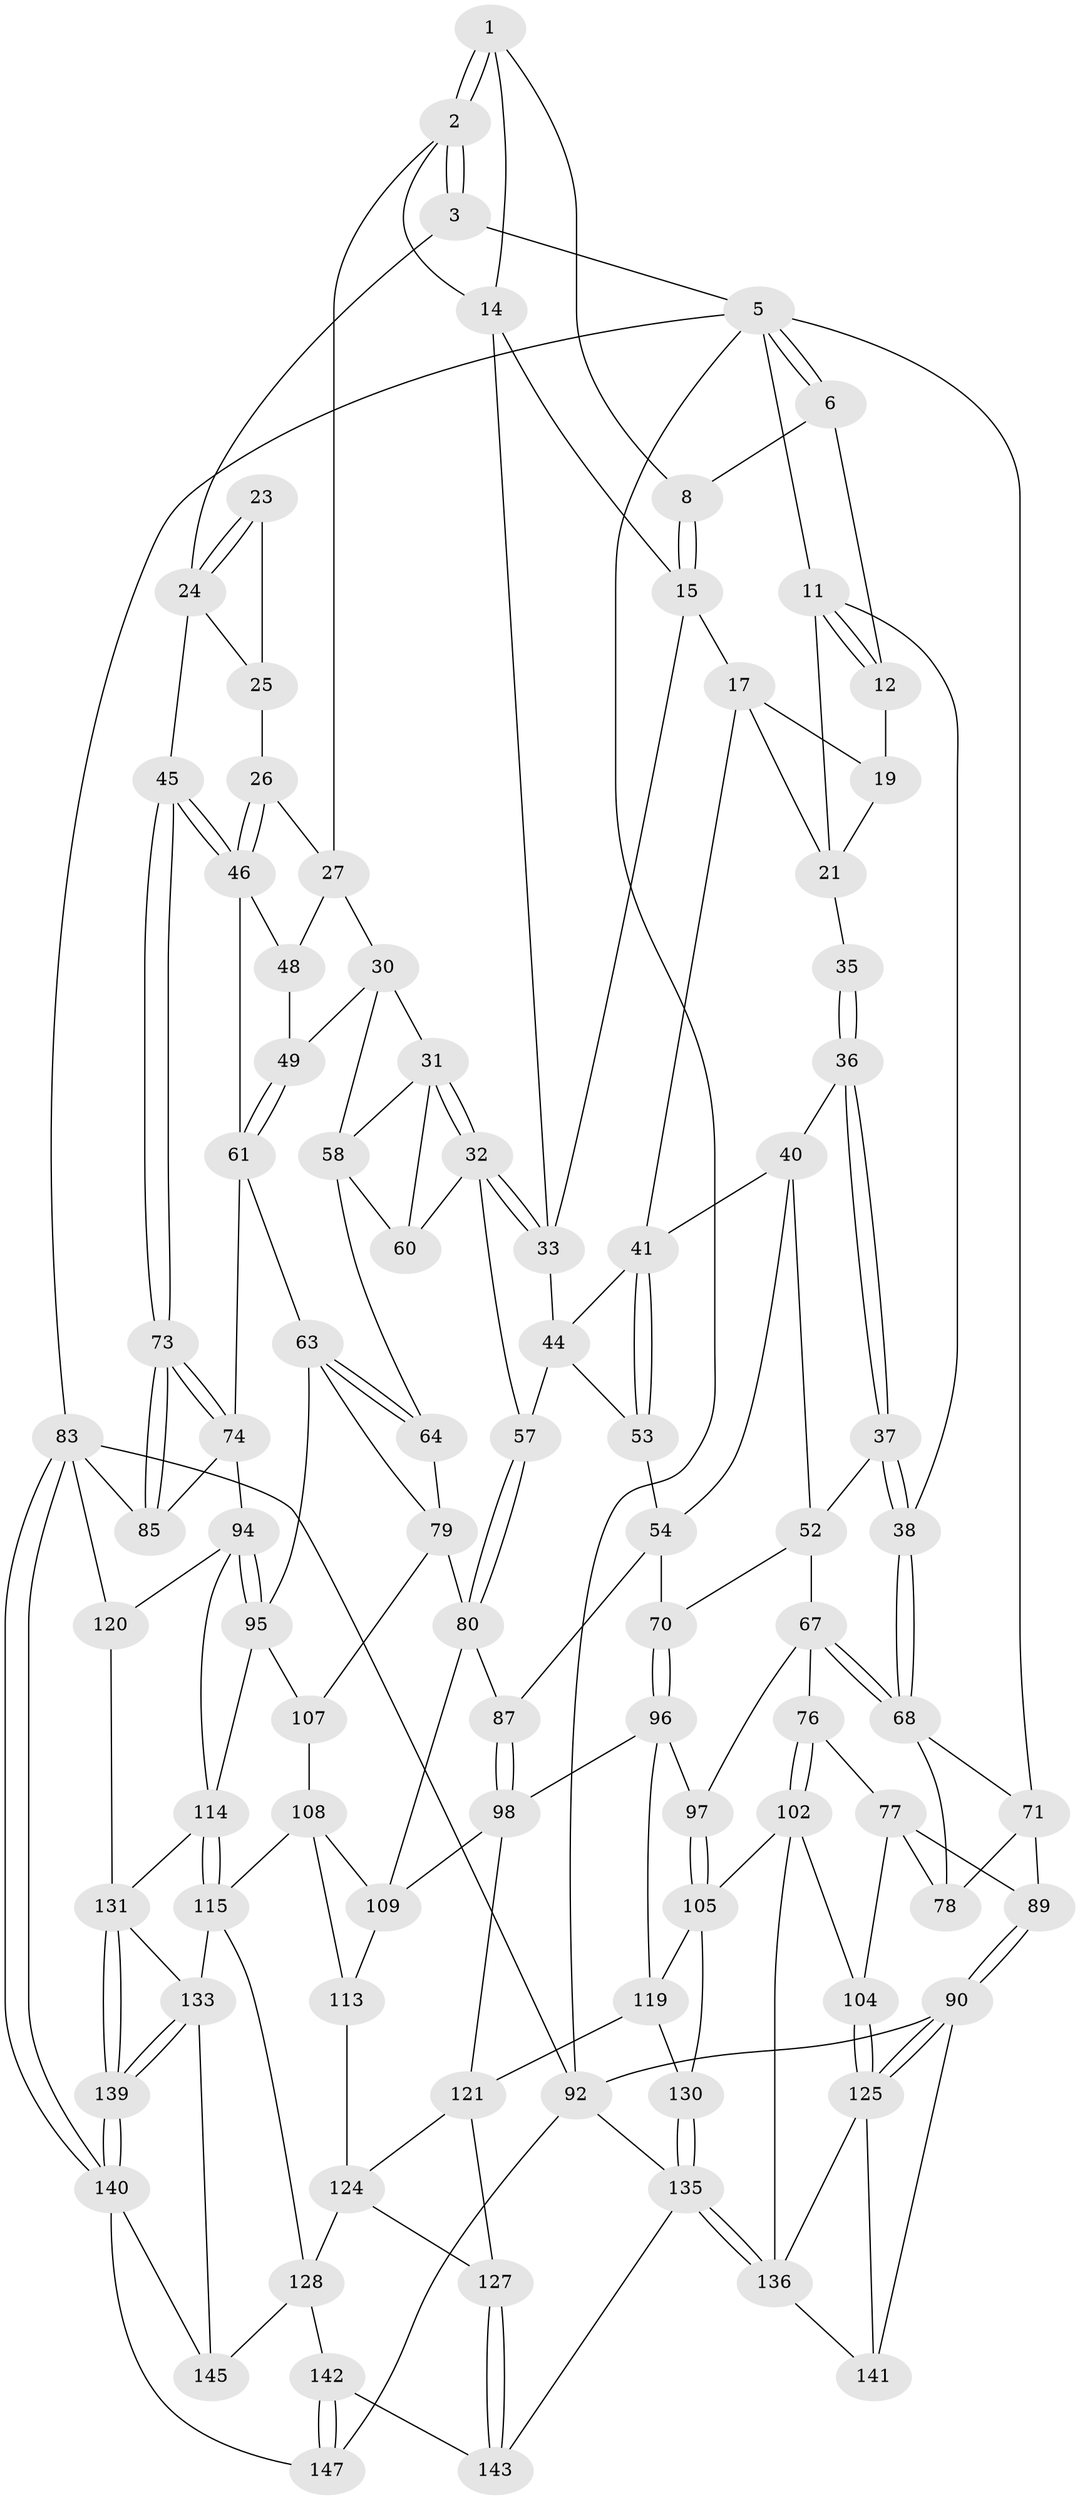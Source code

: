 // Generated by graph-tools (version 1.1) at 2025/52/02/27/25 19:52:37]
// undirected, 92 vertices, 204 edges
graph export_dot {
graph [start="1"]
  node [color=gray90,style=filled];
  1 [pos="+0.6894031327471792+0",super="+7"];
  2 [pos="+0.8042764081469417+0.10456202639954822",super="+13"];
  3 [pos="+0.8052735285088719+0.1047088309610418",super="+4"];
  5 [pos="+1+0",super="+10"];
  6 [pos="+0.6868548402578653+0",super="+9"];
  8 [pos="+0.5241165195597388+0.09452780739635702"];
  11 [pos="+0+0",super="+22"];
  12 [pos="+0.29254499865609795+0"];
  14 [pos="+0.6369510583302608+0.1513421161213655",super="+20"];
  15 [pos="+0.5303579387551477+0.1836362310004194",super="+16"];
  17 [pos="+0.49511351894950667+0.20600543210163022",super="+18"];
  19 [pos="+0.30619558495311866+0"];
  21 [pos="+0.2975975874614646+0.18488503680185772",super="+34"];
  23 [pos="+0.8482289938613333+0.14088761829665652"];
  24 [pos="+1+0",super="+29"];
  25 [pos="+0.8924152075702854+0.19848095350347264"];
  26 [pos="+0.8502388968139506+0.2551315210825388"];
  27 [pos="+0.8002776517067522+0.27510387879465736",super="+28"];
  30 [pos="+0.7187137440048146+0.31329927130897234",super="+50"];
  31 [pos="+0.6720031521302566+0.3435883136398099",super="+59"];
  32 [pos="+0.6719499918077175+0.3435997210564673",super="+56"];
  33 [pos="+0.6542524841508585+0.33401866470314084",super="+43"];
  35 [pos="+0.30911636842179085+0.20886602757600725"];
  36 [pos="+0.23327775192380187+0.3471578405659193",super="+39"];
  37 [pos="+0.20532475307574316+0.37007721304620345"];
  38 [pos="+0.15333935771736804+0.3546574076029312"];
  40 [pos="+0.3875384534223687+0.3081669569971494",super="+51"];
  41 [pos="+0.41010174704538055+0.3088627789974468",super="+42"];
  44 [pos="+0.5080050159401553+0.39807665546863386",super="+55"];
  45 [pos="+1+0.34691142688908844"];
  46 [pos="+1+0.36262978999660167",super="+47"];
  48 [pos="+0.8161965934112297+0.30178954285804876"];
  49 [pos="+0.8067734613265573+0.4075051236534063"];
  52 [pos="+0.21471599903346844+0.3771792944004188",super="+66"];
  53 [pos="+0.39785827066824514+0.4918369123503986"];
  54 [pos="+0.3849423646656503+0.49540687158281366",super="+69"];
  57 [pos="+0.5557423480730894+0.5181571889362125"];
  58 [pos="+0.7610864687580343+0.45814635742487314",super="+65"];
  60 [pos="+0.7061652571106329+0.47270605458179243"];
  61 [pos="+0.8956640369405882+0.41860603461860063",super="+62"];
  63 [pos="+0.8243137068223023+0.544912865160817",super="+81"];
  64 [pos="+0.7605650646724353+0.4834115976670944"];
  67 [pos="+0.15284116222722935+0.5627522844243731",super="+75"];
  68 [pos="+0.12225562915210168+0.3610481025324828",super="+72"];
  70 [pos="+0.332145044817522+0.5538879270035313"];
  71 [pos="+0+0.28421898097273474",super="+88"];
  73 [pos="+1+0.5570947967182023"];
  74 [pos="+1+0.5789633012984614",super="+93"];
  76 [pos="+0.13292408653842874+0.5861540249181496"];
  77 [pos="+0.11084131323549302+0.5868259484047477",super="+101"];
  78 [pos="+0.08497072362247254+0.5783930316960474"];
  79 [pos="+0.7142648259813086+0.5215408518143589",super="+82"];
  80 [pos="+0.5656768395083565+0.5477531528841025",super="+86"];
  83 [pos="+1+1",super="+84"];
  85 [pos="+1+0.8563014744558192"];
  87 [pos="+0.45249917182419463+0.6588177052475005"];
  89 [pos="+0+0.5777207858372766"];
  90 [pos="+0+0.8060377272147228",super="+91"];
  92 [pos="+0+1",super="+148"];
  94 [pos="+0.8602405060057303+0.6854958854872412",super="+117"];
  95 [pos="+0.8559487604587345+0.6822672109172551",super="+111"];
  96 [pos="+0.2952780800681056+0.6825162746304697",super="+100"];
  97 [pos="+0.2915987527767301+0.683870047264102"];
  98 [pos="+0.44994115556405456+0.6651640916329193",super="+99"];
  102 [pos="+0.1441310608902985+0.7823934784480177",super="+103"];
  104 [pos="+0.06818725911777891+0.7858039319492155"];
  105 [pos="+0.2829308505383245+0.6926666994229421",super="+106"];
  107 [pos="+0.6830350139653083+0.6598583485407093"];
  108 [pos="+0.6820387630745927+0.6599974502275644",super="+112"];
  109 [pos="+0.6209599077840705+0.626450143921688",super="+110"];
  113 [pos="+0.5227243261177708+0.7669430540530359"];
  114 [pos="+0.7697213646576111+0.8326576299535097",super="+118"];
  115 [pos="+0.699179491900043+0.8629811043308622",super="+116"];
  119 [pos="+0.30076095868457126+0.832633837734314",super="+123"];
  120 [pos="+0.9453162771296717+0.8376038759491993"];
  121 [pos="+0.3926872282653963+0.7602049807614897",super="+122"];
  124 [pos="+0.46888470965600804+0.8008571980993523",super="+126"];
  125 [pos="+0+0.8107066945524118",super="+138"];
  127 [pos="+0.3458440116754084+0.8897103679703019"];
  128 [pos="+0.6243919912412134+0.9589178551457109",super="+129"];
  130 [pos="+0.264257908093726+0.904920322650776"];
  131 [pos="+0.9099597092097488+0.8712804561709206",super="+132"];
  133 [pos="+0.8276353838333084+0.9370136103383987",super="+134"];
  135 [pos="+0.18979762700312475+1",super="+144"];
  136 [pos="+0.1281402697466988+1",super="+137"];
  139 [pos="+0.8738676177859195+0.944532117848497"];
  140 [pos="+1+1",super="+146"];
  141 [pos="+0.018481638852253682+0.9638516264467811"];
  142 [pos="+0.5838635507387617+1"];
  143 [pos="+0.3870988583097925+0.9583345651526878"];
  145 [pos="+0.8108411845590494+0.9493567228885651"];
  147 [pos="+0.592729669176554+1"];
  1 -- 2;
  1 -- 2;
  1 -- 8;
  1 -- 14;
  2 -- 3;
  2 -- 3;
  2 -- 27;
  2 -- 14;
  3 -- 24;
  3 -- 5;
  5 -- 6;
  5 -- 6;
  5 -- 83;
  5 -- 11;
  5 -- 92;
  5 -- 71;
  6 -- 8;
  6 -- 12;
  8 -- 15;
  8 -- 15;
  11 -- 12;
  11 -- 12;
  11 -- 21;
  11 -- 38;
  12 -- 19;
  14 -- 33;
  14 -- 15;
  15 -- 17;
  15 -- 33;
  17 -- 41;
  17 -- 19;
  17 -- 21;
  19 -- 21;
  21 -- 35;
  23 -- 24;
  23 -- 24;
  23 -- 25;
  24 -- 25;
  24 -- 45;
  25 -- 26;
  26 -- 27;
  26 -- 46;
  26 -- 46;
  27 -- 48;
  27 -- 30;
  30 -- 31;
  30 -- 49;
  30 -- 58;
  31 -- 32;
  31 -- 32;
  31 -- 58;
  31 -- 60;
  32 -- 33;
  32 -- 33;
  32 -- 57;
  32 -- 60;
  33 -- 44;
  35 -- 36 [weight=2];
  35 -- 36;
  36 -- 37;
  36 -- 37;
  36 -- 40;
  37 -- 38;
  37 -- 38;
  37 -- 52;
  38 -- 68;
  38 -- 68;
  40 -- 41;
  40 -- 52;
  40 -- 54;
  41 -- 53;
  41 -- 53;
  41 -- 44;
  44 -- 57;
  44 -- 53;
  45 -- 46;
  45 -- 46;
  45 -- 73;
  45 -- 73;
  46 -- 48;
  46 -- 61;
  48 -- 49;
  49 -- 61;
  49 -- 61;
  52 -- 67;
  52 -- 70;
  53 -- 54;
  54 -- 70;
  54 -- 87;
  57 -- 80;
  57 -- 80;
  58 -- 64;
  58 -- 60;
  61 -- 74;
  61 -- 63;
  63 -- 64;
  63 -- 64;
  63 -- 95;
  63 -- 79;
  64 -- 79;
  67 -- 68;
  67 -- 68;
  67 -- 97;
  67 -- 76;
  68 -- 78;
  68 -- 71;
  70 -- 96;
  70 -- 96;
  71 -- 89;
  71 -- 78;
  73 -- 74;
  73 -- 74;
  73 -- 85;
  73 -- 85;
  74 -- 85;
  74 -- 94;
  76 -- 77;
  76 -- 102;
  76 -- 102;
  77 -- 78;
  77 -- 104;
  77 -- 89;
  79 -- 80;
  79 -- 107;
  80 -- 109;
  80 -- 87;
  83 -- 140;
  83 -- 140;
  83 -- 92;
  83 -- 120;
  83 -- 85;
  87 -- 98;
  87 -- 98;
  89 -- 90;
  89 -- 90;
  90 -- 125;
  90 -- 125;
  90 -- 92;
  90 -- 141;
  92 -- 147;
  92 -- 135;
  94 -- 95;
  94 -- 95;
  94 -- 120;
  94 -- 114;
  95 -- 114;
  95 -- 107;
  96 -- 97;
  96 -- 98;
  96 -- 119;
  97 -- 105;
  97 -- 105;
  98 -- 109;
  98 -- 121;
  102 -- 104;
  102 -- 136;
  102 -- 105;
  104 -- 125;
  104 -- 125;
  105 -- 119;
  105 -- 130;
  107 -- 108;
  108 -- 109;
  108 -- 113;
  108 -- 115;
  109 -- 113;
  113 -- 124;
  114 -- 115;
  114 -- 115;
  114 -- 131;
  115 -- 128;
  115 -- 133;
  119 -- 121;
  119 -- 130;
  120 -- 131;
  121 -- 124;
  121 -- 127;
  124 -- 127;
  124 -- 128;
  125 -- 141;
  125 -- 136;
  127 -- 143;
  127 -- 143;
  128 -- 145;
  128 -- 142;
  130 -- 135;
  130 -- 135;
  131 -- 139;
  131 -- 139;
  131 -- 133;
  133 -- 139;
  133 -- 139;
  133 -- 145;
  135 -- 136;
  135 -- 136;
  135 -- 143;
  136 -- 141;
  139 -- 140;
  139 -- 140;
  140 -- 145;
  140 -- 147;
  142 -- 143;
  142 -- 147;
  142 -- 147;
}
